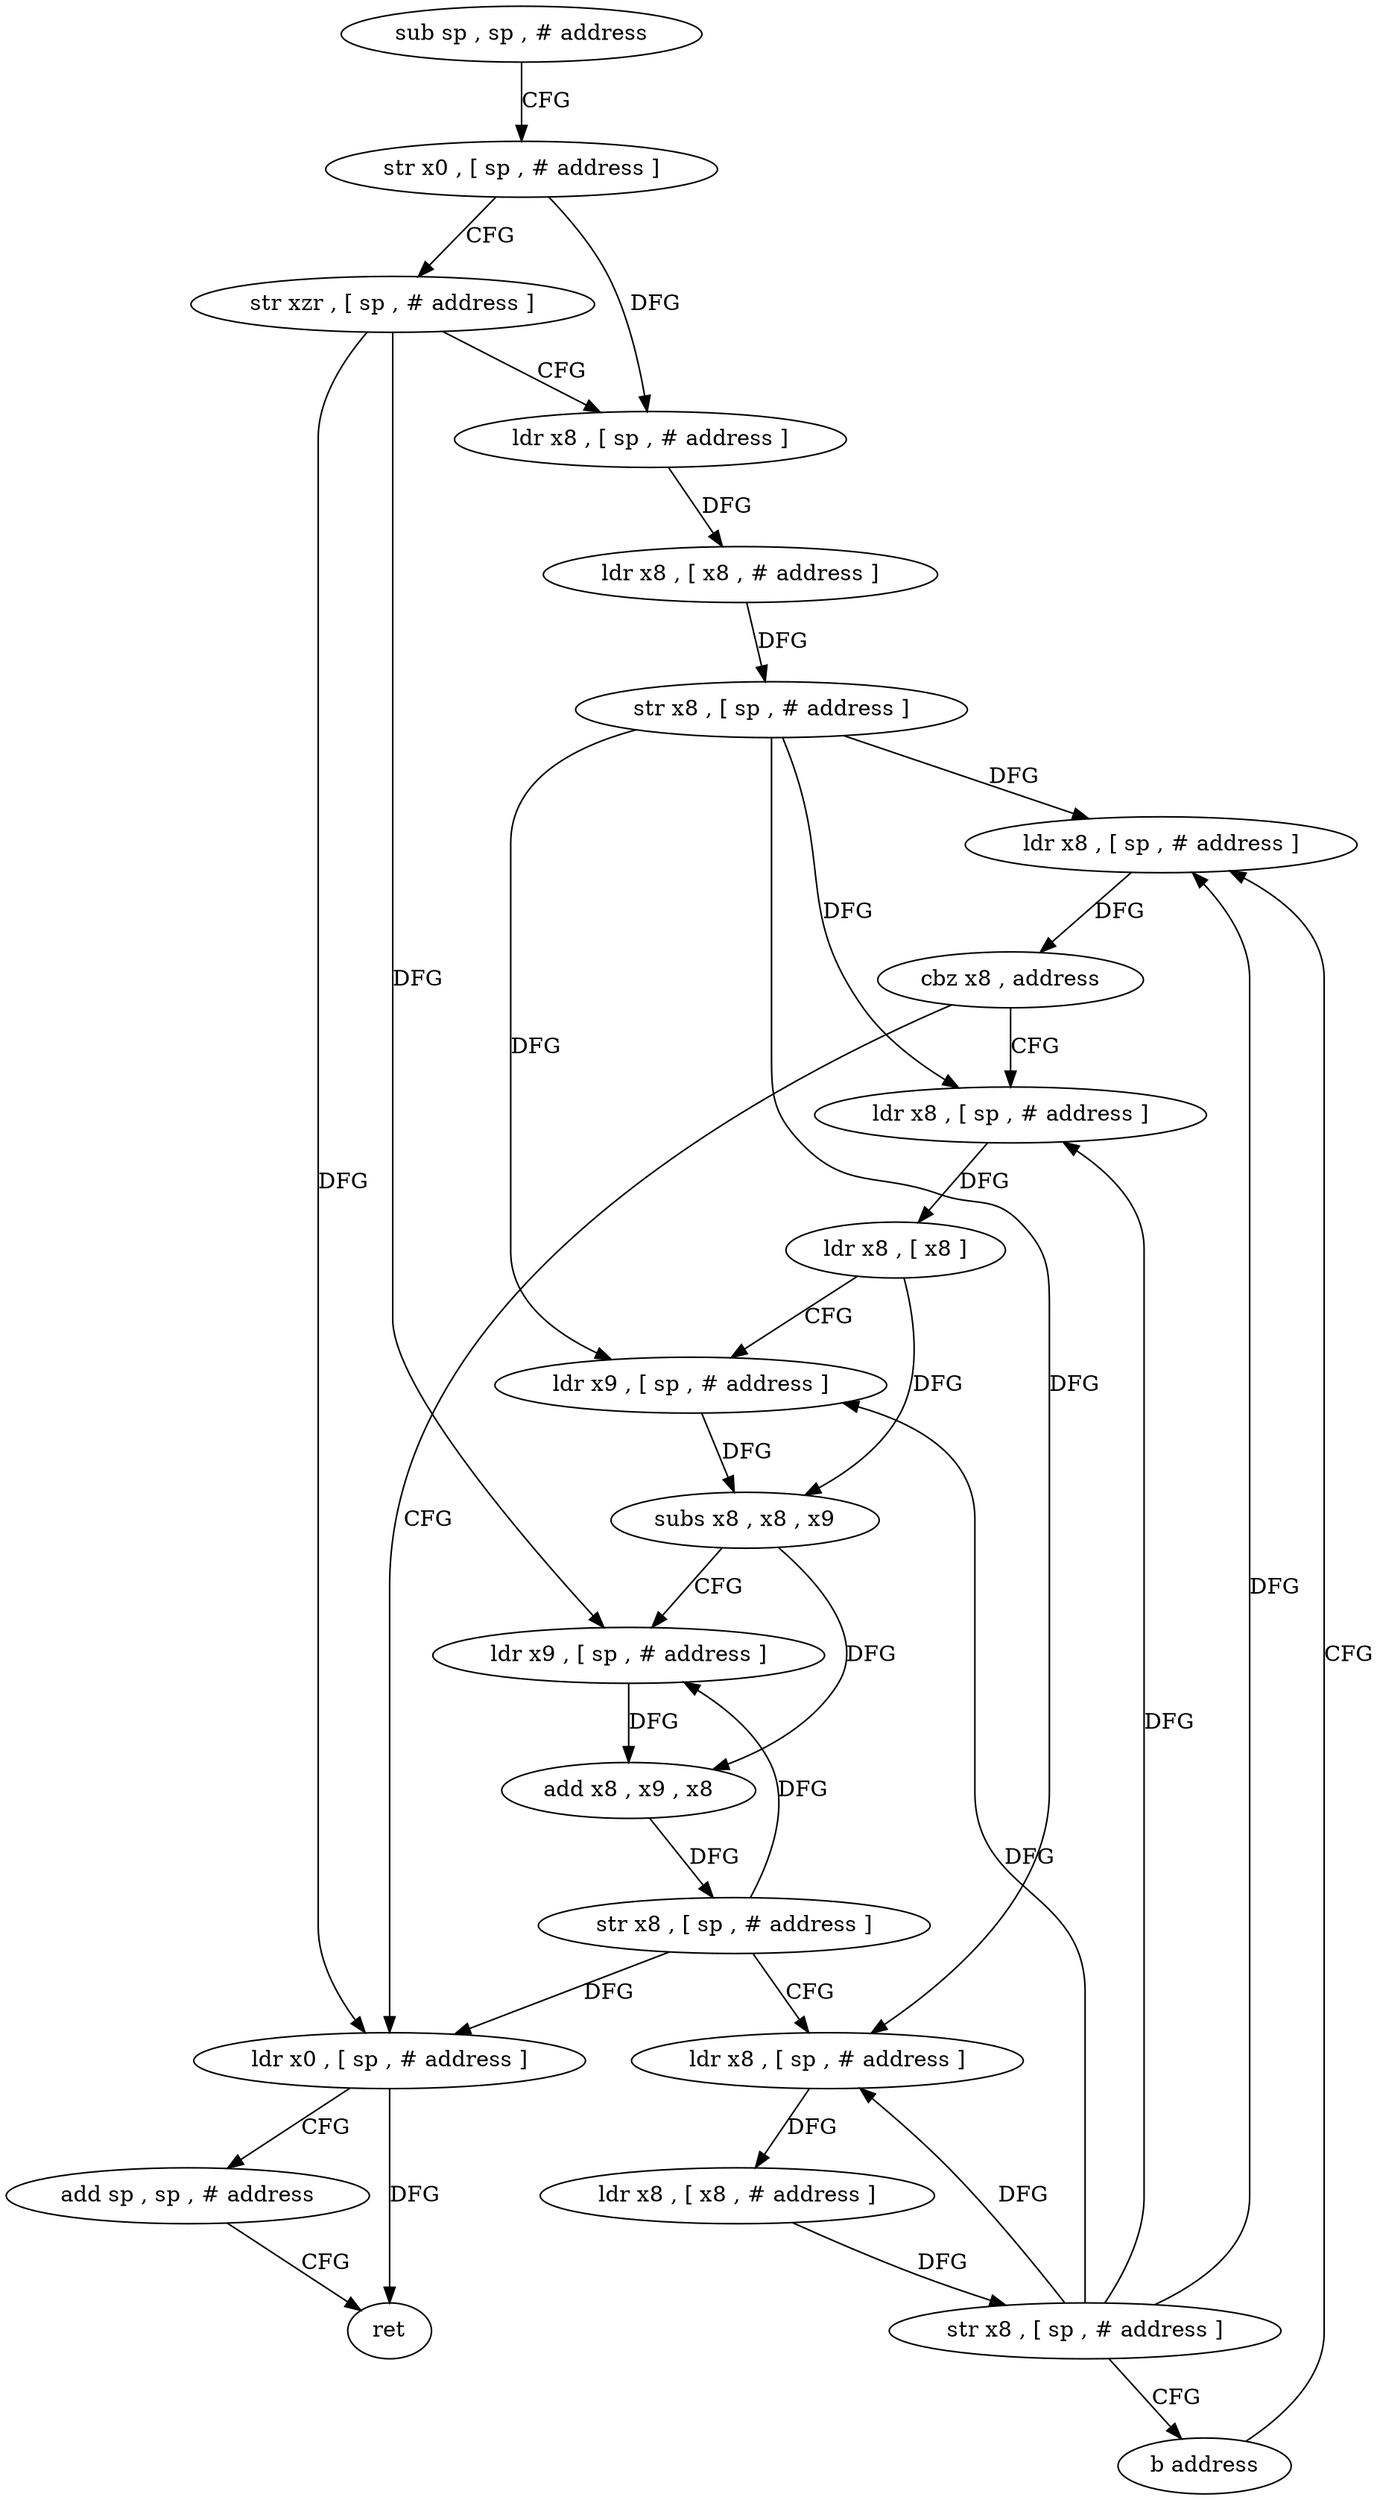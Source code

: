 digraph "func" {
"4309388" [label = "sub sp , sp , # address" ]
"4309392" [label = "str x0 , [ sp , # address ]" ]
"4309396" [label = "str xzr , [ sp , # address ]" ]
"4309400" [label = "ldr x8 , [ sp , # address ]" ]
"4309404" [label = "ldr x8 , [ x8 , # address ]" ]
"4309408" [label = "str x8 , [ sp , # address ]" ]
"4309412" [label = "ldr x8 , [ sp , # address ]" ]
"4309464" [label = "ldr x0 , [ sp , # address ]" ]
"4309468" [label = "add sp , sp , # address" ]
"4309472" [label = "ret" ]
"4309420" [label = "ldr x8 , [ sp , # address ]" ]
"4309424" [label = "ldr x8 , [ x8 ]" ]
"4309428" [label = "ldr x9 , [ sp , # address ]" ]
"4309432" [label = "subs x8 , x8 , x9" ]
"4309436" [label = "ldr x9 , [ sp , # address ]" ]
"4309440" [label = "add x8 , x9 , x8" ]
"4309444" [label = "str x8 , [ sp , # address ]" ]
"4309448" [label = "ldr x8 , [ sp , # address ]" ]
"4309452" [label = "ldr x8 , [ x8 , # address ]" ]
"4309456" [label = "str x8 , [ sp , # address ]" ]
"4309460" [label = "b address" ]
"4309416" [label = "cbz x8 , address" ]
"4309388" -> "4309392" [ label = "CFG" ]
"4309392" -> "4309396" [ label = "CFG" ]
"4309392" -> "4309400" [ label = "DFG" ]
"4309396" -> "4309400" [ label = "CFG" ]
"4309396" -> "4309464" [ label = "DFG" ]
"4309396" -> "4309436" [ label = "DFG" ]
"4309400" -> "4309404" [ label = "DFG" ]
"4309404" -> "4309408" [ label = "DFG" ]
"4309408" -> "4309412" [ label = "DFG" ]
"4309408" -> "4309420" [ label = "DFG" ]
"4309408" -> "4309428" [ label = "DFG" ]
"4309408" -> "4309448" [ label = "DFG" ]
"4309412" -> "4309416" [ label = "DFG" ]
"4309464" -> "4309468" [ label = "CFG" ]
"4309464" -> "4309472" [ label = "DFG" ]
"4309468" -> "4309472" [ label = "CFG" ]
"4309420" -> "4309424" [ label = "DFG" ]
"4309424" -> "4309428" [ label = "CFG" ]
"4309424" -> "4309432" [ label = "DFG" ]
"4309428" -> "4309432" [ label = "DFG" ]
"4309432" -> "4309436" [ label = "CFG" ]
"4309432" -> "4309440" [ label = "DFG" ]
"4309436" -> "4309440" [ label = "DFG" ]
"4309440" -> "4309444" [ label = "DFG" ]
"4309444" -> "4309448" [ label = "CFG" ]
"4309444" -> "4309464" [ label = "DFG" ]
"4309444" -> "4309436" [ label = "DFG" ]
"4309448" -> "4309452" [ label = "DFG" ]
"4309452" -> "4309456" [ label = "DFG" ]
"4309456" -> "4309460" [ label = "CFG" ]
"4309456" -> "4309412" [ label = "DFG" ]
"4309456" -> "4309420" [ label = "DFG" ]
"4309456" -> "4309428" [ label = "DFG" ]
"4309456" -> "4309448" [ label = "DFG" ]
"4309460" -> "4309412" [ label = "CFG" ]
"4309416" -> "4309464" [ label = "CFG" ]
"4309416" -> "4309420" [ label = "CFG" ]
}
